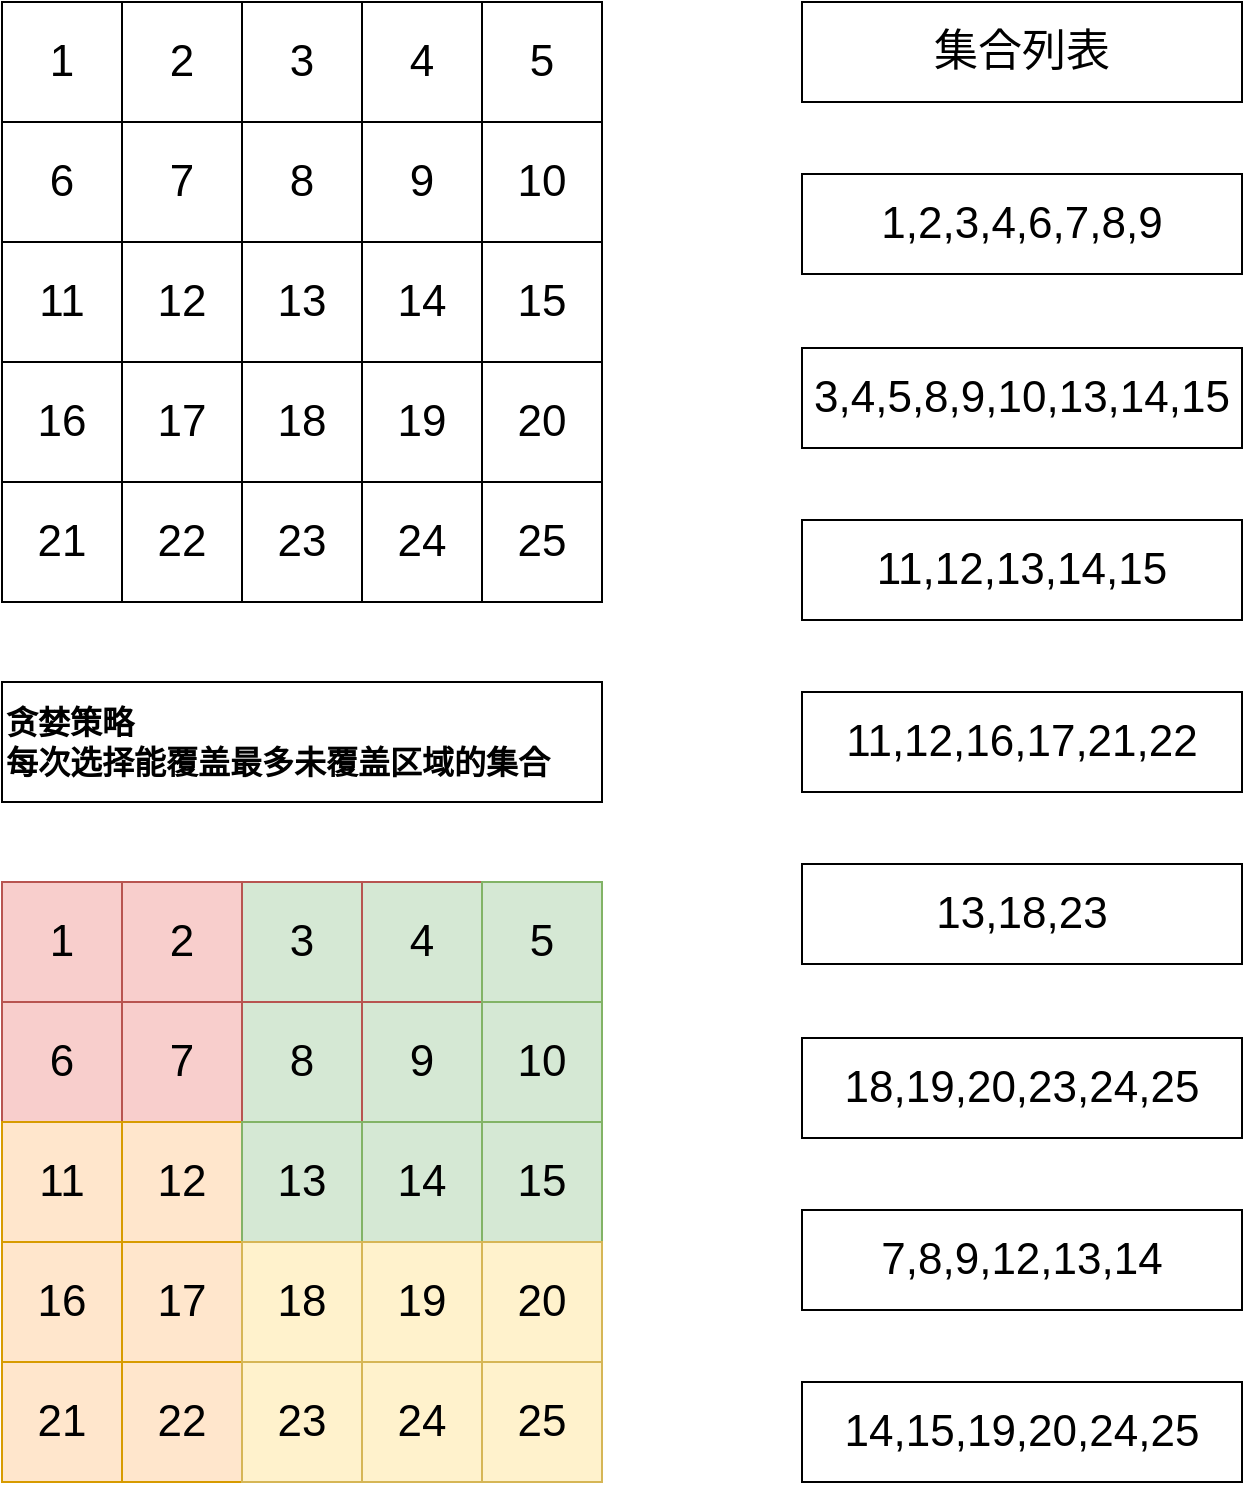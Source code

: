 <mxfile version="11.1.1" type="device"><diagram id="1LQjSeexyCaC6cQFMHzG" name="第 1 页"><mxGraphModel dx="3103" dy="2337" grid="1" gridSize="10" guides="1" tooltips="1" connect="1" arrows="1" fold="1" page="1" pageScale="1" pageWidth="827" pageHeight="1169" math="0" shadow="0"><root><mxCell id="0"/><mxCell id="1" parent="0"/><mxCell id="vAWeEMslrBubRODErwEu-1" value="1" style="rounded=0;whiteSpace=wrap;html=1;fontSize=22;" vertex="1" parent="1"><mxGeometry x="100" y="80" width="60" height="60" as="geometry"/></mxCell><mxCell id="vAWeEMslrBubRODErwEu-2" value="2" style="rounded=0;whiteSpace=wrap;html=1;fontSize=22;" vertex="1" parent="1"><mxGeometry x="160" y="80" width="60" height="60" as="geometry"/></mxCell><mxCell id="vAWeEMslrBubRODErwEu-3" value="3" style="rounded=0;whiteSpace=wrap;html=1;fontSize=22;" vertex="1" parent="1"><mxGeometry x="220" y="80" width="60" height="60" as="geometry"/></mxCell><mxCell id="vAWeEMslrBubRODErwEu-4" value="4" style="rounded=0;whiteSpace=wrap;html=1;fontSize=22;" vertex="1" parent="1"><mxGeometry x="280" y="80" width="60" height="60" as="geometry"/></mxCell><mxCell id="vAWeEMslrBubRODErwEu-5" value="5" style="rounded=0;whiteSpace=wrap;html=1;fontSize=22;" vertex="1" parent="1"><mxGeometry x="340" y="80" width="60" height="60" as="geometry"/></mxCell><mxCell id="vAWeEMslrBubRODErwEu-6" value="6" style="rounded=0;whiteSpace=wrap;html=1;fontSize=22;" vertex="1" parent="1"><mxGeometry x="100" y="140" width="60" height="60" as="geometry"/></mxCell><mxCell id="vAWeEMslrBubRODErwEu-7" value="7" style="rounded=0;whiteSpace=wrap;html=1;fontSize=22;" vertex="1" parent="1"><mxGeometry x="160" y="140" width="60" height="60" as="geometry"/></mxCell><mxCell id="vAWeEMslrBubRODErwEu-8" value="8" style="rounded=0;whiteSpace=wrap;html=1;fontSize=22;" vertex="1" parent="1"><mxGeometry x="220" y="140" width="60" height="60" as="geometry"/></mxCell><mxCell id="vAWeEMslrBubRODErwEu-9" value="9" style="rounded=0;whiteSpace=wrap;html=1;fontSize=22;" vertex="1" parent="1"><mxGeometry x="280" y="140" width="60" height="60" as="geometry"/></mxCell><mxCell id="vAWeEMslrBubRODErwEu-10" value="10" style="rounded=0;whiteSpace=wrap;html=1;fontSize=22;" vertex="1" parent="1"><mxGeometry x="340" y="140" width="60" height="60" as="geometry"/></mxCell><mxCell id="vAWeEMslrBubRODErwEu-11" value="11" style="rounded=0;whiteSpace=wrap;html=1;fontSize=22;" vertex="1" parent="1"><mxGeometry x="100" y="200" width="60" height="60" as="geometry"/></mxCell><mxCell id="vAWeEMslrBubRODErwEu-12" value="12" style="rounded=0;whiteSpace=wrap;html=1;fontSize=22;" vertex="1" parent="1"><mxGeometry x="160" y="200" width="60" height="60" as="geometry"/></mxCell><mxCell id="vAWeEMslrBubRODErwEu-13" value="13" style="rounded=0;whiteSpace=wrap;html=1;fontSize=22;" vertex="1" parent="1"><mxGeometry x="220" y="200" width="60" height="60" as="geometry"/></mxCell><mxCell id="vAWeEMslrBubRODErwEu-14" value="14" style="rounded=0;whiteSpace=wrap;html=1;fontSize=22;" vertex="1" parent="1"><mxGeometry x="280" y="200" width="60" height="60" as="geometry"/></mxCell><mxCell id="vAWeEMslrBubRODErwEu-15" value="15" style="rounded=0;whiteSpace=wrap;html=1;fontSize=22;" vertex="1" parent="1"><mxGeometry x="340" y="200" width="60" height="60" as="geometry"/></mxCell><mxCell id="vAWeEMslrBubRODErwEu-16" value="16" style="rounded=0;whiteSpace=wrap;html=1;fontSize=22;" vertex="1" parent="1"><mxGeometry x="100" y="260" width="60" height="60" as="geometry"/></mxCell><mxCell id="vAWeEMslrBubRODErwEu-17" value="17" style="rounded=0;whiteSpace=wrap;html=1;fontSize=22;" vertex="1" parent="1"><mxGeometry x="160" y="260" width="60" height="60" as="geometry"/></mxCell><mxCell id="vAWeEMslrBubRODErwEu-18" value="18" style="rounded=0;whiteSpace=wrap;html=1;fontSize=22;" vertex="1" parent="1"><mxGeometry x="220" y="260" width="60" height="60" as="geometry"/></mxCell><mxCell id="vAWeEMslrBubRODErwEu-19" value="19" style="rounded=0;whiteSpace=wrap;html=1;fontSize=22;" vertex="1" parent="1"><mxGeometry x="280" y="260" width="60" height="60" as="geometry"/></mxCell><mxCell id="vAWeEMslrBubRODErwEu-20" value="20" style="rounded=0;whiteSpace=wrap;html=1;fontSize=22;" vertex="1" parent="1"><mxGeometry x="340" y="260" width="60" height="60" as="geometry"/></mxCell><mxCell id="vAWeEMslrBubRODErwEu-21" value="21" style="rounded=0;whiteSpace=wrap;html=1;fontSize=22;" vertex="1" parent="1"><mxGeometry x="100" y="320" width="60" height="60" as="geometry"/></mxCell><mxCell id="vAWeEMslrBubRODErwEu-22" value="22" style="rounded=0;whiteSpace=wrap;html=1;fontSize=22;" vertex="1" parent="1"><mxGeometry x="160" y="320" width="60" height="60" as="geometry"/></mxCell><mxCell id="vAWeEMslrBubRODErwEu-23" value="23" style="rounded=0;whiteSpace=wrap;html=1;fontSize=22;" vertex="1" parent="1"><mxGeometry x="220" y="320" width="60" height="60" as="geometry"/></mxCell><mxCell id="vAWeEMslrBubRODErwEu-24" value="24" style="rounded=0;whiteSpace=wrap;html=1;fontSize=22;" vertex="1" parent="1"><mxGeometry x="280" y="320" width="60" height="60" as="geometry"/></mxCell><mxCell id="vAWeEMslrBubRODErwEu-25" value="25" style="rounded=0;whiteSpace=wrap;html=1;fontSize=22;" vertex="1" parent="1"><mxGeometry x="340" y="320" width="60" height="60" as="geometry"/></mxCell><mxCell id="vAWeEMslrBubRODErwEu-27" value="集合列表" style="rounded=0;whiteSpace=wrap;html=1;fontSize=22;" vertex="1" parent="1"><mxGeometry x="500" y="80" width="220" height="50" as="geometry"/></mxCell><mxCell id="vAWeEMslrBubRODErwEu-28" value="1,2,3,4,6,7,8,9" style="rounded=0;whiteSpace=wrap;html=1;fontSize=22;" vertex="1" parent="1"><mxGeometry x="500" y="166" width="220" height="50" as="geometry"/></mxCell><mxCell id="vAWeEMslrBubRODErwEu-29" value="3,4,5,8,9,10,13,14,15" style="rounded=0;whiteSpace=wrap;html=1;fontSize=22;" vertex="1" parent="1"><mxGeometry x="500" y="253" width="220" height="50" as="geometry"/></mxCell><mxCell id="vAWeEMslrBubRODErwEu-30" value="11,12,13,14,15" style="rounded=0;whiteSpace=wrap;html=1;fontSize=22;" vertex="1" parent="1"><mxGeometry x="500" y="339" width="220" height="50" as="geometry"/></mxCell><mxCell id="vAWeEMslrBubRODErwEu-32" value="11,12,16,17,21,22" style="rounded=0;whiteSpace=wrap;html=1;fontSize=22;" vertex="1" parent="1"><mxGeometry x="500" y="425" width="220" height="50" as="geometry"/></mxCell><mxCell id="vAWeEMslrBubRODErwEu-34" value="13,18,23" style="rounded=0;whiteSpace=wrap;html=1;fontSize=22;" vertex="1" parent="1"><mxGeometry x="500" y="511" width="220" height="50" as="geometry"/></mxCell><mxCell id="vAWeEMslrBubRODErwEu-35" value="18,19,20,23,24,25" style="rounded=0;whiteSpace=wrap;html=1;fontSize=22;" vertex="1" parent="1"><mxGeometry x="500" y="598" width="220" height="50" as="geometry"/></mxCell><mxCell id="vAWeEMslrBubRODErwEu-36" value="7,8,9,12,13,14" style="rounded=0;whiteSpace=wrap;html=1;fontSize=22;" vertex="1" parent="1"><mxGeometry x="500" y="684" width="220" height="50" as="geometry"/></mxCell><mxCell id="vAWeEMslrBubRODErwEu-37" value="贪婪策略&lt;br style=&quot;font-size: 16px&quot;&gt;每次选择能覆盖最多未覆盖区域的集合" style="rounded=0;whiteSpace=wrap;html=1;fontSize=16;align=left;fontStyle=1" vertex="1" parent="1"><mxGeometry x="100" y="420" width="300" height="60" as="geometry"/></mxCell><mxCell id="vAWeEMslrBubRODErwEu-38" value="1" style="rounded=0;whiteSpace=wrap;html=1;fontSize=22;fillColor=#f8cecc;strokeColor=#b85450;" vertex="1" parent="1"><mxGeometry x="100" y="520" width="60" height="60" as="geometry"/></mxCell><mxCell id="vAWeEMslrBubRODErwEu-39" value="2" style="rounded=0;whiteSpace=wrap;html=1;fontSize=22;fillColor=#f8cecc;strokeColor=#b85450;" vertex="1" parent="1"><mxGeometry x="160" y="520" width="60" height="60" as="geometry"/></mxCell><mxCell id="vAWeEMslrBubRODErwEu-40" value="3" style="rounded=0;whiteSpace=wrap;html=1;fontSize=22;fillColor=#D5E8D4;strokeColor=#b85450;" vertex="1" parent="1"><mxGeometry x="220" y="520" width="60" height="60" as="geometry"/></mxCell><mxCell id="vAWeEMslrBubRODErwEu-41" value="4" style="rounded=0;whiteSpace=wrap;html=1;fontSize=22;fillColor=#D5E8D4;strokeColor=#b85450;" vertex="1" parent="1"><mxGeometry x="280" y="520" width="60" height="60" as="geometry"/></mxCell><mxCell id="vAWeEMslrBubRODErwEu-42" value="5" style="rounded=0;whiteSpace=wrap;html=1;fontSize=22;fillColor=#d5e8d4;strokeColor=#82b366;" vertex="1" parent="1"><mxGeometry x="340" y="520" width="60" height="60" as="geometry"/></mxCell><mxCell id="vAWeEMslrBubRODErwEu-43" value="6" style="rounded=0;whiteSpace=wrap;html=1;fontSize=22;fillColor=#f8cecc;strokeColor=#b85450;" vertex="1" parent="1"><mxGeometry x="100" y="580" width="60" height="60" as="geometry"/></mxCell><mxCell id="vAWeEMslrBubRODErwEu-44" value="7" style="rounded=0;whiteSpace=wrap;html=1;fontSize=22;fillColor=#f8cecc;strokeColor=#b85450;" vertex="1" parent="1"><mxGeometry x="160" y="580" width="60" height="60" as="geometry"/></mxCell><mxCell id="vAWeEMslrBubRODErwEu-45" value="8" style="rounded=0;whiteSpace=wrap;html=1;fontSize=22;fillColor=#D5E8D4;strokeColor=#b85450;" vertex="1" parent="1"><mxGeometry x="220" y="580" width="60" height="60" as="geometry"/></mxCell><mxCell id="vAWeEMslrBubRODErwEu-46" value="9" style="rounded=0;whiteSpace=wrap;html=1;fontSize=22;fillColor=#D5E8D4;strokeColor=#b85450;" vertex="1" parent="1"><mxGeometry x="280" y="580" width="60" height="60" as="geometry"/></mxCell><mxCell id="vAWeEMslrBubRODErwEu-47" value="10" style="rounded=0;whiteSpace=wrap;html=1;fontSize=22;fillColor=#d5e8d4;strokeColor=#82b366;" vertex="1" parent="1"><mxGeometry x="340" y="580" width="60" height="60" as="geometry"/></mxCell><mxCell id="vAWeEMslrBubRODErwEu-48" value="11" style="rounded=0;whiteSpace=wrap;html=1;fontSize=22;fillColor=#ffe6cc;strokeColor=#d79b00;" vertex="1" parent="1"><mxGeometry x="100" y="640" width="60" height="60" as="geometry"/></mxCell><mxCell id="vAWeEMslrBubRODErwEu-49" value="12" style="rounded=0;whiteSpace=wrap;html=1;fontSize=22;fillColor=#ffe6cc;strokeColor=#d79b00;" vertex="1" parent="1"><mxGeometry x="160" y="640" width="60" height="60" as="geometry"/></mxCell><mxCell id="vAWeEMslrBubRODErwEu-50" value="13" style="rounded=0;whiteSpace=wrap;html=1;fontSize=22;fillColor=#d5e8d4;strokeColor=#82b366;" vertex="1" parent="1"><mxGeometry x="220" y="640" width="60" height="60" as="geometry"/></mxCell><mxCell id="vAWeEMslrBubRODErwEu-51" value="14" style="rounded=0;whiteSpace=wrap;html=1;fontSize=22;fillColor=#d5e8d4;strokeColor=#82b366;" vertex="1" parent="1"><mxGeometry x="280" y="640" width="60" height="60" as="geometry"/></mxCell><mxCell id="vAWeEMslrBubRODErwEu-52" value="15" style="rounded=0;whiteSpace=wrap;html=1;fontSize=22;fillColor=#d5e8d4;strokeColor=#82b366;" vertex="1" parent="1"><mxGeometry x="340" y="640" width="60" height="60" as="geometry"/></mxCell><mxCell id="vAWeEMslrBubRODErwEu-53" value="16" style="rounded=0;whiteSpace=wrap;html=1;fontSize=22;fillColor=#ffe6cc;strokeColor=#d79b00;" vertex="1" parent="1"><mxGeometry x="100" y="700" width="60" height="60" as="geometry"/></mxCell><mxCell id="vAWeEMslrBubRODErwEu-54" value="17" style="rounded=0;whiteSpace=wrap;html=1;fontSize=22;fillColor=#ffe6cc;strokeColor=#d79b00;" vertex="1" parent="1"><mxGeometry x="160" y="700" width="60" height="60" as="geometry"/></mxCell><mxCell id="vAWeEMslrBubRODErwEu-55" value="18" style="rounded=0;whiteSpace=wrap;html=1;fontSize=22;fillColor=#fff2cc;strokeColor=#d6b656;" vertex="1" parent="1"><mxGeometry x="220" y="700" width="60" height="60" as="geometry"/></mxCell><mxCell id="vAWeEMslrBubRODErwEu-56" value="19" style="rounded=0;whiteSpace=wrap;html=1;fontSize=22;fillColor=#fff2cc;strokeColor=#d6b656;" vertex="1" parent="1"><mxGeometry x="280" y="700" width="60" height="60" as="geometry"/></mxCell><mxCell id="vAWeEMslrBubRODErwEu-57" value="20" style="rounded=0;whiteSpace=wrap;html=1;fontSize=22;fillColor=#fff2cc;strokeColor=#d6b656;" vertex="1" parent="1"><mxGeometry x="340" y="700" width="60" height="60" as="geometry"/></mxCell><mxCell id="vAWeEMslrBubRODErwEu-58" value="21" style="rounded=0;whiteSpace=wrap;html=1;fontSize=22;fillColor=#ffe6cc;strokeColor=#d79b00;" vertex="1" parent="1"><mxGeometry x="100" y="760" width="60" height="60" as="geometry"/></mxCell><mxCell id="vAWeEMslrBubRODErwEu-59" value="22" style="rounded=0;whiteSpace=wrap;html=1;fontSize=22;fillColor=#ffe6cc;strokeColor=#d79b00;" vertex="1" parent="1"><mxGeometry x="160" y="760" width="60" height="60" as="geometry"/></mxCell><mxCell id="vAWeEMslrBubRODErwEu-60" value="23" style="rounded=0;whiteSpace=wrap;html=1;fontSize=22;fillColor=#fff2cc;strokeColor=#d6b656;" vertex="1" parent="1"><mxGeometry x="220" y="760" width="60" height="60" as="geometry"/></mxCell><mxCell id="vAWeEMslrBubRODErwEu-61" value="24" style="rounded=0;whiteSpace=wrap;html=1;fontSize=22;fillColor=#fff2cc;strokeColor=#d6b656;" vertex="1" parent="1"><mxGeometry x="280" y="760" width="60" height="60" as="geometry"/></mxCell><mxCell id="vAWeEMslrBubRODErwEu-62" value="25" style="rounded=0;whiteSpace=wrap;html=1;fontSize=22;fillColor=#fff2cc;strokeColor=#d6b656;" vertex="1" parent="1"><mxGeometry x="340" y="760" width="60" height="60" as="geometry"/></mxCell><mxCell id="vAWeEMslrBubRODErwEu-63" value="14,15,19,20,24,25" style="rounded=0;whiteSpace=wrap;html=1;fontSize=22;" vertex="1" parent="1"><mxGeometry x="500" y="770" width="220" height="50" as="geometry"/></mxCell></root></mxGraphModel></diagram></mxfile>